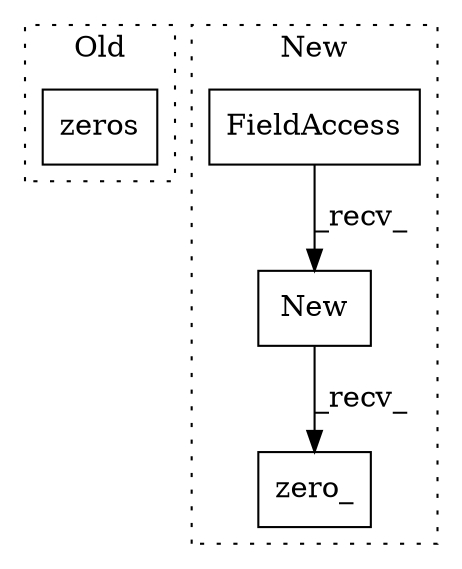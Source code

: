 digraph G {
subgraph cluster0 {
1 [label="zeros" a="32" s="11575,11589" l="6,1" shape="box"];
label = "Old";
style="dotted";
}
subgraph cluster1 {
2 [label="zero_" a="32" s="11702" l="7" shape="box"];
3 [label="New" a="32" s="11688,11700" l="4,1" shape="box"];
4 [label="FieldAccess" a="22" s="11670" l="17" shape="box"];
label = "New";
style="dotted";
}
3 -> 2 [label="_recv_"];
4 -> 3 [label="_recv_"];
}
